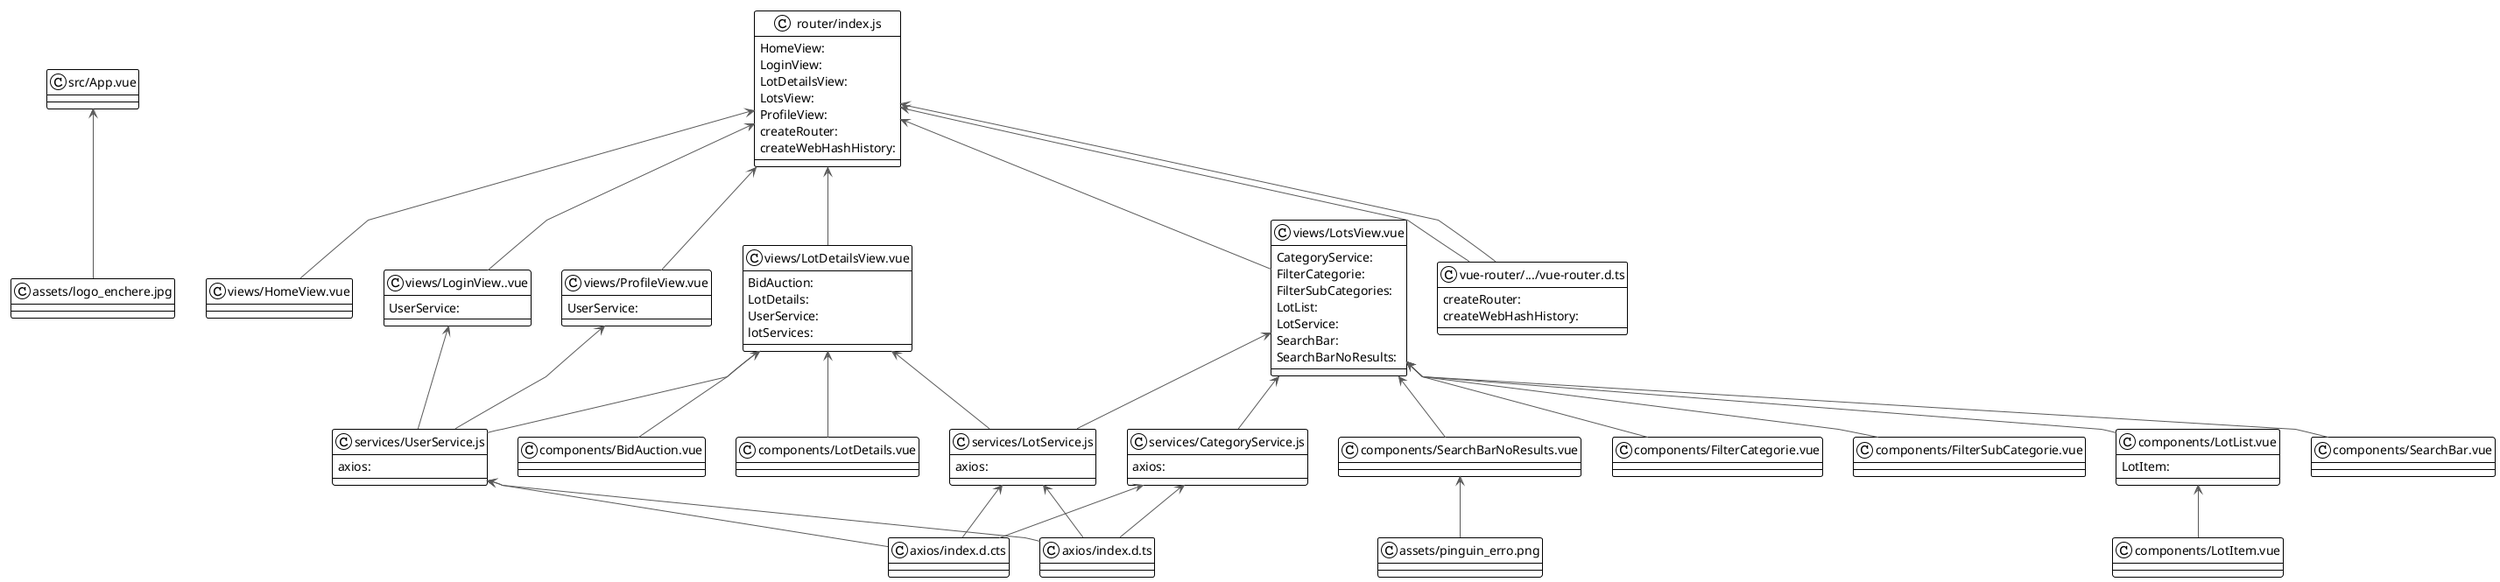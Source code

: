 @startuml
!theme plain
top to bottom direction
skinparam linetype polyline

class node12 as "assets/logo_enchere.jpg"
class node17 as "assets/pinguin_erro.png"
class node18 as "axios/index.d.cts"
class node14 as "axios/index.d.ts"
class node4 as "components/BidAuction.vue"
class node15 as "components/FilterCategorie.vue"
class node3 as "components/FilterSubCategorie.vue"
class node7 as "components/LotDetails.vue"
class node10 as "components/LotItem.vue"
class node9 as "components/LotList.vue" {
   LotItem:
}
class node11 as "components/SearchBar.vue"
class node5 as "components/SearchBarNoResults.vue"
class node6 as "router/index.js" {
   HomeView:
   LoginView:
   LotDetailsView:
   LotsView:
   ProfileView:
   createRouter:
   createWebHashHistory:
}
class node2 as "services/CategoryService.js" {
   axios:
}
class node21 as "services/LotService.js" {
   axios:
}
class node16 as "services/UserService.js" {
   axios:
}
class node19 as "src/App.vue"
class node20 as "views/HomeView.vue"
class node13 as "views/LoginView..vue" {
   UserService:
}
class node0 as "views/LotDetailsView.vue" {
   BidAuction:
   LotDetails:
   UserService:
   lotServices:
}
class node1 as "views/LotsView.vue" {
   CategoryService:
   FilterCategorie:
   FilterSubCategories:
   LotList:
   LotService:
   SearchBar:
   SearchBarNoResults:
}
class node8 as "views/ProfileView.vue" {
   UserService:
}
class node22 as "vue-router/.../vue-router.d.ts" {
   createRouter:
   createWebHashHistory:
}

node9   <-[#595959,plain]-  node10
node5   <-[#595959,plain]-  node17
node6   <-[#595959,plain]-  node20
node6   <-[#595959,plain]-  node13
node6   <-[#595959,plain]-  node0
node6   <-[#595959,plain]-  node1
node6   <-[#595959,plain]-  node8
node6   <-[#595959,plain]-  node22
node6   <-[#595959,plain]-  node22
node2   <-[#595959,plain]-  node18
node2   <-[#595959,plain]-  node14
node21  <-[#595959,plain]-  node18
node21  <-[#595959,plain]-  node14
node16  <-[#595959,plain]-  node18
node16  <-[#595959,plain]-  node14
node19  <-[#595959,plain]-  node12
node13  <-[#595959,plain]-  node16
node0   <-[#595959,plain]-  node4
node0   <-[#595959,plain]-  node7
node0   <-[#595959,plain]-  node21
node0   <-[#595959,plain]-  node16
node1   <-[#595959,plain]-  node15
node1   <-[#595959,plain]-  node3
node1   <-[#595959,plain]-  node9
node1   <-[#595959,plain]-  node11
node1   <-[#595959,plain]-  node5
node1   <-[#595959,plain]-  node2
node1   <-[#595959,plain]-  node21
node8   <-[#595959,plain]-  node16
@enduml